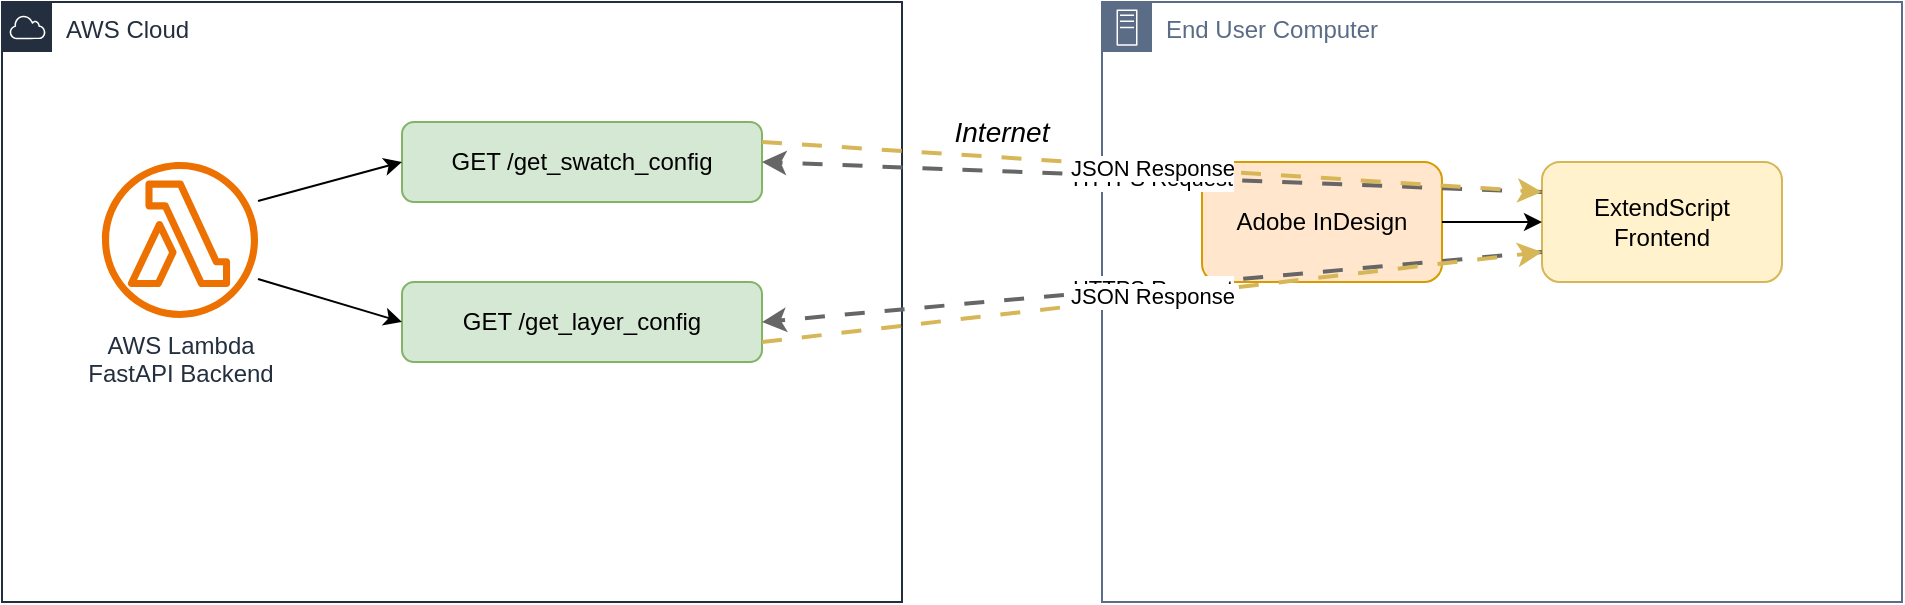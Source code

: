 <mxfile>
    <diagram name="FastAPI-Lambda-InDesign" id="architecture">
        <mxGraphModel dx="407" dy="219" grid="1" gridSize="10" guides="1" tooltips="1" connect="1" arrows="1" fold="1" page="1" pageScale="1" pageWidth="1169" pageHeight="827" math="0" shadow="0">
            <root>
                <mxCell id="0"/>
                <mxCell id="1" parent="0"/>
                <mxCell id="aws-cloud" value="AWS Cloud" style="sketch=0;outlineConnect=0;gradientColor=none;html=1;whiteSpace=wrap;fontSize=12;fontStyle=0;container=1;pointerEvents=0;collapsible=0;recursiveResize=0;shape=mxgraph.aws4.group;grIcon=mxgraph.aws4.group_aws_cloud;strokeColor=#232F3E;fillColor=none;verticalAlign=top;align=left;spacingLeft=30;fontColor=#232F3E;dashed=0;" vertex="1" parent="1">
                    <mxGeometry x="50" y="100" width="450" height="300" as="geometry"/>
                </mxCell>
                <mxCell id="lambda" value="AWS Lambda&#xa;FastAPI Backend" style="sketch=0;outlineConnect=0;fontColor=#232F3E;gradientColor=none;fillColor=#ED7100;strokeColor=none;dashed=0;verticalLabelPosition=bottom;verticalAlign=top;align=center;html=1;fontSize=12;fontStyle=0;aspect=fixed;pointerEvents=1;shape=mxgraph.aws4.lambda_function;" vertex="1" parent="aws-cloud">
                    <mxGeometry x="50" y="80" width="78" height="78" as="geometry"/>
                </mxCell>
                <mxCell id="endpoint1" value="GET /get_swatch_config" style="rounded=1;whiteSpace=wrap;html=1;fillColor=#d5e8d4;strokeColor=#82b366;" vertex="1" parent="aws-cloud">
                    <mxGeometry x="200" y="60" width="180" height="40" as="geometry"/>
                </mxCell>
                <mxCell id="endpoint2" value="GET /get_layer_config" style="rounded=1;whiteSpace=wrap;html=1;fillColor=#d5e8d4;strokeColor=#82b366;" vertex="1" parent="aws-cloud">
                    <mxGeometry x="200" y="140" width="180" height="40" as="geometry"/>
                </mxCell>
                <mxCell id="lambda-to-endpoints1" value="" style="endArrow=classic;html=1;rounded=0;exitX=1;exitY=0.25;exitDx=0;exitDy=0;entryX=0;entryY=0.5;entryDx=0;entryDy=0;" edge="1" parent="aws-cloud" source="lambda" target="endpoint1">
                    <mxGeometry width="50" height="50" relative="1" as="geometry">
                        <mxPoint x="150" y="120" as="sourcePoint"/>
                        <mxPoint x="200" y="70" as="targetPoint"/>
                    </mxGeometry>
                </mxCell>
                <mxCell id="lambda-to-endpoints2" value="" style="endArrow=classic;html=1;rounded=0;exitX=1;exitY=0.75;exitDx=0;exitDy=0;entryX=0;entryY=0.5;entryDx=0;entryDy=0;" edge="1" parent="aws-cloud" source="lambda" target="endpoint2">
                    <mxGeometry width="50" height="50" relative="1" as="geometry">
                        <mxPoint x="150" y="180" as="sourcePoint"/>
                        <mxPoint x="200" y="130" as="targetPoint"/>
                    </mxGeometry>
                </mxCell>
                <mxCell id="user-computer" value="End User Computer" style="sketch=0;outlineConnect=0;gradientColor=none;html=1;whiteSpace=wrap;fontSize=12;fontStyle=0;container=1;pointerEvents=0;collapsible=0;recursiveResize=0;shape=mxgraph.aws4.group;grIcon=mxgraph.aws4.group_on_premise;strokeColor=#5A6C86;fillColor=none;verticalAlign=top;align=left;spacingLeft=30;fontColor=#5A6C86;dashed=0;" vertex="1" parent="1">
                    <mxGeometry x="600" y="100" width="400" height="300" as="geometry"/>
                </mxCell>
                <mxCell id="indesign" value="Adobe InDesign" style="rounded=1;whiteSpace=wrap;html=1;fillColor=#ffe6cc;strokeColor=#d79b00;" vertex="1" parent="user-computer">
                    <mxGeometry x="50" y="80" width="120" height="60" as="geometry"/>
                </mxCell>
                <mxCell id="extendscript" value="ExtendScript&#xa;Frontend" style="rounded=1;whiteSpace=wrap;html=1;fillColor=#fff2cc;strokeColor=#d6b656;" vertex="1" parent="user-computer">
                    <mxGeometry x="220" y="80" width="120" height="60" as="geometry"/>
                </mxCell>
                <mxCell id="extendscript-in-indesign" value="" style="endArrow=classic;html=1;rounded=0;exitX=1;exitY=0.5;exitDx=0;exitDy=0;entryX=0;entryY=0.5;entryDx=0;entryDy=0;" edge="1" parent="user-computer" source="indesign" target="extendscript">
                    <mxGeometry width="50" height="50" relative="1" as="geometry">
                        <mxPoint x="150" y="150" as="sourcePoint"/>
                        <mxPoint x="200" y="100" as="targetPoint"/>
                    </mxGeometry>
                </mxCell>
                <mxCell id="api-call1" value="HTTPS Request" style="endArrow=classic;html=1;rounded=0;exitX=0;exitY=0.25;exitDx=0;exitDy=0;entryX=1;entryY=0.5;entryDx=0;entryDy=0;strokeColor=#666666;strokeWidth=2;dashed=1;dashPattern=5 5;" edge="1" parent="1" source="extendscript" target="endpoint1">
                    <mxGeometry width="50" height="50" relative="1" as="geometry">
                        <mxPoint x="820" y="195" as="sourcePoint"/>
                        <mxPoint x="480" y="180" as="targetPoint"/>
                    </mxGeometry>
                </mxCell>
                <mxCell id="api-call2" value="HTTPS Request" style="endArrow=classic;html=1;rounded=0;exitX=0;exitY=0.75;exitDx=0;exitDy=0;entryX=1;entryY=0.5;entryDx=0;entryDy=0;strokeColor=#666666;strokeWidth=2;dashed=1;dashPattern=5 5;" edge="1" parent="1" source="extendscript" target="endpoint2">
                    <mxGeometry width="50" height="50" relative="1" as="geometry">
                        <mxPoint x="820" y="225" as="sourcePoint"/>
                        <mxPoint x="480" y="260" as="targetPoint"/>
                    </mxGeometry>
                </mxCell>
                <mxCell id="response1" value="JSON Response" style="endArrow=classic;html=1;rounded=0;exitX=1;exitY=0.25;exitDx=0;exitDy=0;entryX=0;entryY=0.25;entryDx=0;entryDy=0;strokeColor=#d6b656;strokeWidth=2;dashed=1;dashPattern=5 5;" edge="1" parent="1" source="endpoint1" target="extendscript">
                    <mxGeometry width="50" height="50" relative="1" as="geometry">
                        <mxPoint x="480" y="170" as="sourcePoint"/>
                        <mxPoint x="820" y="185" as="targetPoint"/>
                    </mxGeometry>
                </mxCell>
                <mxCell id="response2" value="JSON Response" style="endArrow=classic;html=1;rounded=0;exitX=1;exitY=0.75;exitDx=0;exitDy=0;entryX=0;entryY=0.75;entryDx=0;entryDy=0;strokeColor=#d6b656;strokeWidth=2;dashed=1;dashPattern=5 5;" edge="1" parent="1" source="endpoint2" target="extendscript">
                    <mxGeometry width="50" height="50" relative="1" as="geometry">
                        <mxPoint x="480" y="250" as="sourcePoint"/>
                        <mxPoint x="820" y="235" as="targetPoint"/>
                    </mxGeometry>
                </mxCell>
                <mxCell id="internet-label" value="Internet" style="text;html=1;strokeColor=none;fillColor=none;align=center;verticalAlign=middle;whiteSpace=wrap;rounded=0;fontSize=14;fontStyle=2;" vertex="1" parent="1">
                    <mxGeometry x="520" y="150" width="60" height="30" as="geometry"/>
                </mxCell>
            </root>
        </mxGraphModel>
    </diagram>
</mxfile>
            </root>
        </mxGraphModel>
    </diagram>
</mxfile>